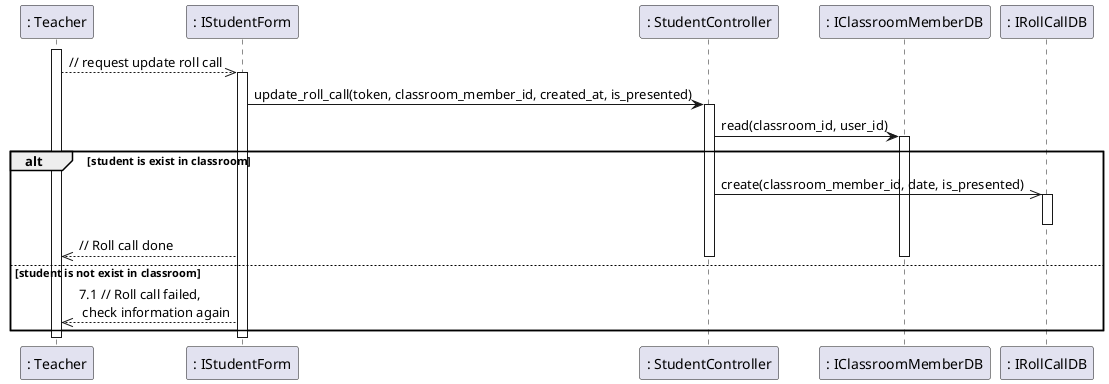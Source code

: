 @startuml updateRollCall

activate ": Teacher"

": Teacher" -->> ": IStudentForm": // request update roll call
activate ": IStudentForm"
": IStudentForm" -> ": StudentController": update_roll_call(token, classroom_member_id, created_at, is_presented)
activate ": StudentController"
": StudentController" -> ": IClassroomMemberDB": read(classroom_id, user_id)
activate ": IClassroomMemberDB"
alt student is exist in classroom
    ": StudentController" ->> ": IRollCallDB": create(classroom_member_id, date, is_presented)
    activate ": IRollCallDB"
    deactivate ": IRollCallDB"
    ": IStudentForm" -->> ": Teacher": // Roll call done
else student is not exist in classroom
    deactivate ": IClassroomMemberDB"
    deactivate ": StudentController"
    ": IStudentForm" -->> ": Teacher": 7.1 // Roll call failed,\n check information again
end

deactivate ": IStudentForm"
deactivate ": Teacher"



@enduml